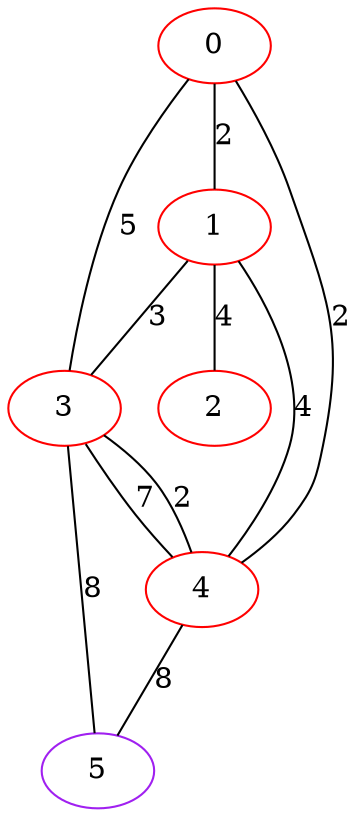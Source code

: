 graph "" {
0 [color=red, weight=1];
1 [color=red, weight=1];
2 [color=red, weight=1];
3 [color=red, weight=1];
4 [color=red, weight=1];
5 [color=purple, weight=4];
0 -- 1  [key=0, label=2];
0 -- 3  [key=0, label=5];
0 -- 4  [key=0, label=2];
1 -- 2  [key=0, label=4];
1 -- 3  [key=0, label=3];
1 -- 4  [key=0, label=4];
3 -- 4  [key=0, label=7];
3 -- 4  [key=1, label=2];
3 -- 5  [key=0, label=8];
4 -- 5  [key=0, label=8];
}
